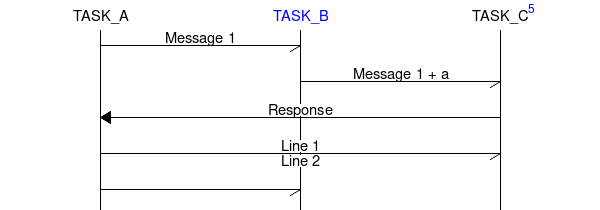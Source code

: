 # testinput3.msc : Sample msc input file

# Example fictional MSC
msc {
  a [label="TASK_A"],
  "b" [label = "TASK_B", URL="www.dilbert.com"],
  c [label = "TASK_C", ID="5", IDURL="www.slashdot.org"] ;

  a->b [ label = "Message 1" ] ;
  b->c [ label = "Message 1 + a" ] ;
  a<=c [ label = "Response" ] ;
  a->c [ label = "Line 1\nLine 2" ] ;
  a->b ;
}


